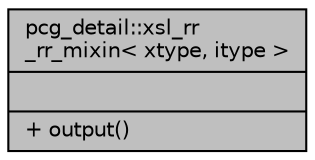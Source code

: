 digraph "pcg_detail::xsl_rr_rr_mixin&lt; xtype, itype &gt;"
{
 // INTERACTIVE_SVG=YES
  bgcolor="transparent";
  edge [fontname="Helvetica",fontsize="10",labelfontname="Helvetica",labelfontsize="10"];
  node [fontname="Helvetica",fontsize="10",shape=record];
  Node1 [label="{pcg_detail::xsl_rr\l_rr_mixin\< xtype, itype \>\n||+ output()\l}",height=0.2,width=0.4,color="black", fillcolor="grey75", style="filled" fontcolor="black"];
}
